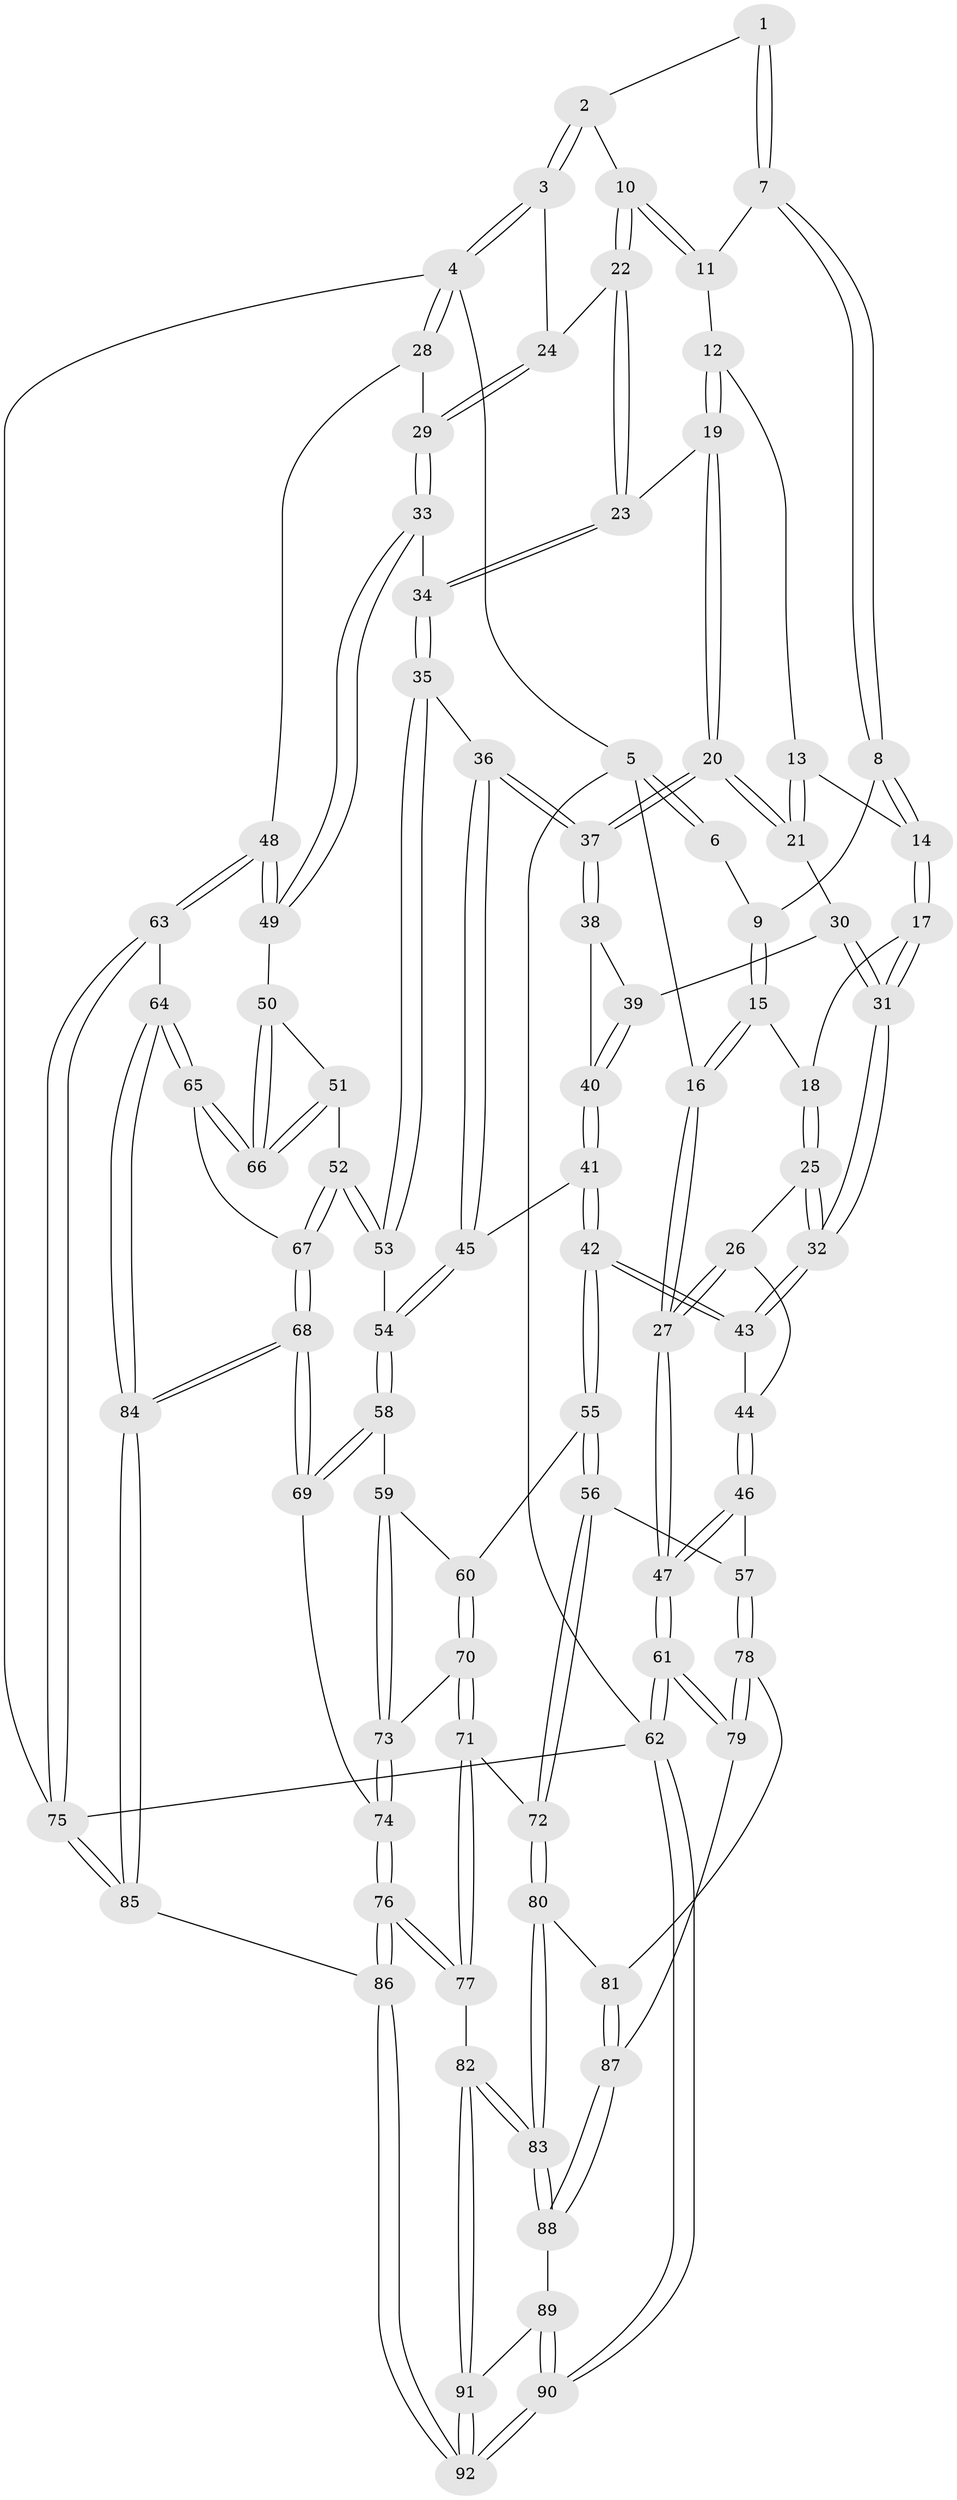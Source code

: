 // Generated by graph-tools (version 1.1) at 2025/27/03/09/25 03:27:07]
// undirected, 92 vertices, 227 edges
graph export_dot {
graph [start="1"]
  node [color=gray90,style=filled];
  1 [pos="+0.4085100830268806+0"];
  2 [pos="+0.9054122435479386+0"];
  3 [pos="+1+0"];
  4 [pos="+1+0"];
  5 [pos="+0+0"];
  6 [pos="+0.15110880817115474+0"];
  7 [pos="+0.41993042809807274+0"];
  8 [pos="+0.3327248627291738+0.1456185898992616"];
  9 [pos="+0.20428183166596794+0.1524239040606363"];
  10 [pos="+0.6696958562842887+0.1432980747869552"];
  11 [pos="+0.49455619146207785+0.03651956897411732"];
  12 [pos="+0.47576649851768604+0.17437202561416254"];
  13 [pos="+0.46126322274358544+0.184123749792241"];
  14 [pos="+0.34082862831828575+0.22568355592706862"];
  15 [pos="+0.19522885801023201+0.1951587280975631"];
  16 [pos="+0+0.2570274672272223"];
  17 [pos="+0.3403662296461499+0.22663846550636502"];
  18 [pos="+0.20204809318401587+0.2049057849449412"];
  19 [pos="+0.5324596330267526+0.2586941272341293"];
  20 [pos="+0.5195024786527396+0.31087381841957823"];
  21 [pos="+0.4192569855376373+0.29939066233325656"];
  22 [pos="+0.6936815226508702+0.1901734850362461"];
  23 [pos="+0.6919036798764643+0.19449855830653506"];
  24 [pos="+0.86710955414187+0.1700039004499778"];
  25 [pos="+0.2109833980567327+0.32529019533432596"];
  26 [pos="+0.17580424892884566+0.34259328023289093"];
  27 [pos="+0+0.38755873166025134"];
  28 [pos="+1+0.2746707348359305"];
  29 [pos="+0.8884568702138741+0.23579393520366396"];
  30 [pos="+0.38534520957557+0.3070806862949413"];
  31 [pos="+0.3471906394262434+0.3037522390256247"];
  32 [pos="+0.3061624388952326+0.35329335732094097"];
  33 [pos="+0.891629688214952+0.3924268337792467"];
  34 [pos="+0.7020005205419693+0.3667113546090395"];
  35 [pos="+0.6460166126894706+0.41767193247636036"];
  36 [pos="+0.5490466541397474+0.3813742533304499"];
  37 [pos="+0.5377813607464752+0.3616505331205421"];
  38 [pos="+0.4351402782048482+0.3663895443891085"];
  39 [pos="+0.39800069228775936+0.32431508947791304"];
  40 [pos="+0.4223242442279762+0.40618941178110285"];
  41 [pos="+0.411351296391548+0.47017879034279986"];
  42 [pos="+0.3358513464926474+0.47778755633556946"];
  43 [pos="+0.3231551767627107+0.44244031685019547"];
  44 [pos="+0.19663981072494863+0.4259019081538125"];
  45 [pos="+0.4405352387628217+0.4731287105822851"];
  46 [pos="+0.12192914635141304+0.5857643155315736"];
  47 [pos="+0+0.5304167547903792"];
  48 [pos="+1+0.46414908337515465"];
  49 [pos="+0.927544330863895+0.4328949439792227"];
  50 [pos="+0.9253079230703044+0.4359109065750955"];
  51 [pos="+0.7323408974513601+0.5506105323178019"];
  52 [pos="+0.6627549455593194+0.5530578488903628"];
  53 [pos="+0.6514342783793898+0.5401068535287807"];
  54 [pos="+0.5167780979380868+0.5720849605753796"];
  55 [pos="+0.2986857600103107+0.5446972283611299"];
  56 [pos="+0.20725007656060837+0.6036994261955878"];
  57 [pos="+0.17576172374704072+0.606599374821662"];
  58 [pos="+0.49434097922538117+0.6110668582199714"];
  59 [pos="+0.45539882168640794+0.6275899372089337"];
  60 [pos="+0.337019684278183+0.5728601959822666"];
  61 [pos="+0+0.9225368435356313"];
  62 [pos="+0+1"];
  63 [pos="+1+0.6506886678908266"];
  64 [pos="+0.902393708552911+0.7207086333796618"];
  65 [pos="+0.8620740204407658+0.6617388973612887"];
  66 [pos="+0.8574799660243767+0.6338222037552311"];
  67 [pos="+0.6741208424121571+0.6726060461007322"];
  68 [pos="+0.6432865195713376+0.7741896266361824"];
  69 [pos="+0.5650078544212561+0.7407639921417882"];
  70 [pos="+0.3901031456333817+0.6993013853730768"];
  71 [pos="+0.36465597166106806+0.7116423490609399"];
  72 [pos="+0.29541173606378746+0.7054510557742307"];
  73 [pos="+0.4227630167426039+0.6962716756199797"];
  74 [pos="+0.463004593947891+0.7552805132047823"];
  75 [pos="+1+1"];
  76 [pos="+0.3967887003387323+0.8671374399938998"];
  77 [pos="+0.3906102680919221+0.8661355643253907"];
  78 [pos="+0.17140238461748417+0.7193677529202052"];
  79 [pos="+0.08304792635573613+0.8460439524361724"];
  80 [pos="+0.29434122886149894+0.8329418618585049"];
  81 [pos="+0.22832236744456488+0.8210572209677722"];
  82 [pos="+0.3321214532886473+0.8700056421641448"];
  83 [pos="+0.3289868511911041+0.8671914570128583"];
  84 [pos="+0.7448469740079167+1"];
  85 [pos="+0.7447364308430351+1"];
  86 [pos="+0.7359094935594044+1"];
  87 [pos="+0.1569776402847773+0.8671214705057957"];
  88 [pos="+0.17308971708496754+0.9014481310017597"];
  89 [pos="+0.1798464647386753+0.9209191875551243"];
  90 [pos="+0.15289409675828028+1"];
  91 [pos="+0.31074243726315026+0.9056436517268573"];
  92 [pos="+0.19583931658058573+1"];
  1 -- 2;
  1 -- 7;
  1 -- 7;
  2 -- 3;
  2 -- 3;
  2 -- 10;
  3 -- 4;
  3 -- 4;
  3 -- 24;
  4 -- 5;
  4 -- 28;
  4 -- 28;
  4 -- 75;
  5 -- 6;
  5 -- 6;
  5 -- 16;
  5 -- 62;
  6 -- 9;
  7 -- 8;
  7 -- 8;
  7 -- 11;
  8 -- 9;
  8 -- 14;
  8 -- 14;
  9 -- 15;
  9 -- 15;
  10 -- 11;
  10 -- 11;
  10 -- 22;
  10 -- 22;
  11 -- 12;
  12 -- 13;
  12 -- 19;
  12 -- 19;
  13 -- 14;
  13 -- 21;
  13 -- 21;
  14 -- 17;
  14 -- 17;
  15 -- 16;
  15 -- 16;
  15 -- 18;
  16 -- 27;
  16 -- 27;
  17 -- 18;
  17 -- 31;
  17 -- 31;
  18 -- 25;
  18 -- 25;
  19 -- 20;
  19 -- 20;
  19 -- 23;
  20 -- 21;
  20 -- 21;
  20 -- 37;
  20 -- 37;
  21 -- 30;
  22 -- 23;
  22 -- 23;
  22 -- 24;
  23 -- 34;
  23 -- 34;
  24 -- 29;
  24 -- 29;
  25 -- 26;
  25 -- 32;
  25 -- 32;
  26 -- 27;
  26 -- 27;
  26 -- 44;
  27 -- 47;
  27 -- 47;
  28 -- 29;
  28 -- 48;
  29 -- 33;
  29 -- 33;
  30 -- 31;
  30 -- 31;
  30 -- 39;
  31 -- 32;
  31 -- 32;
  32 -- 43;
  32 -- 43;
  33 -- 34;
  33 -- 49;
  33 -- 49;
  34 -- 35;
  34 -- 35;
  35 -- 36;
  35 -- 53;
  35 -- 53;
  36 -- 37;
  36 -- 37;
  36 -- 45;
  36 -- 45;
  37 -- 38;
  37 -- 38;
  38 -- 39;
  38 -- 40;
  39 -- 40;
  39 -- 40;
  40 -- 41;
  40 -- 41;
  41 -- 42;
  41 -- 42;
  41 -- 45;
  42 -- 43;
  42 -- 43;
  42 -- 55;
  42 -- 55;
  43 -- 44;
  44 -- 46;
  44 -- 46;
  45 -- 54;
  45 -- 54;
  46 -- 47;
  46 -- 47;
  46 -- 57;
  47 -- 61;
  47 -- 61;
  48 -- 49;
  48 -- 49;
  48 -- 63;
  48 -- 63;
  49 -- 50;
  50 -- 51;
  50 -- 66;
  50 -- 66;
  51 -- 52;
  51 -- 66;
  51 -- 66;
  52 -- 53;
  52 -- 53;
  52 -- 67;
  52 -- 67;
  53 -- 54;
  54 -- 58;
  54 -- 58;
  55 -- 56;
  55 -- 56;
  55 -- 60;
  56 -- 57;
  56 -- 72;
  56 -- 72;
  57 -- 78;
  57 -- 78;
  58 -- 59;
  58 -- 69;
  58 -- 69;
  59 -- 60;
  59 -- 73;
  59 -- 73;
  60 -- 70;
  60 -- 70;
  61 -- 62;
  61 -- 62;
  61 -- 79;
  61 -- 79;
  62 -- 90;
  62 -- 90;
  62 -- 75;
  63 -- 64;
  63 -- 75;
  63 -- 75;
  64 -- 65;
  64 -- 65;
  64 -- 84;
  64 -- 84;
  65 -- 66;
  65 -- 66;
  65 -- 67;
  67 -- 68;
  67 -- 68;
  68 -- 69;
  68 -- 69;
  68 -- 84;
  68 -- 84;
  69 -- 74;
  70 -- 71;
  70 -- 71;
  70 -- 73;
  71 -- 72;
  71 -- 77;
  71 -- 77;
  72 -- 80;
  72 -- 80;
  73 -- 74;
  73 -- 74;
  74 -- 76;
  74 -- 76;
  75 -- 85;
  75 -- 85;
  76 -- 77;
  76 -- 77;
  76 -- 86;
  76 -- 86;
  77 -- 82;
  78 -- 79;
  78 -- 79;
  78 -- 81;
  79 -- 87;
  80 -- 81;
  80 -- 83;
  80 -- 83;
  81 -- 87;
  81 -- 87;
  82 -- 83;
  82 -- 83;
  82 -- 91;
  82 -- 91;
  83 -- 88;
  83 -- 88;
  84 -- 85;
  84 -- 85;
  85 -- 86;
  86 -- 92;
  86 -- 92;
  87 -- 88;
  87 -- 88;
  88 -- 89;
  89 -- 90;
  89 -- 90;
  89 -- 91;
  90 -- 92;
  90 -- 92;
  91 -- 92;
  91 -- 92;
}
